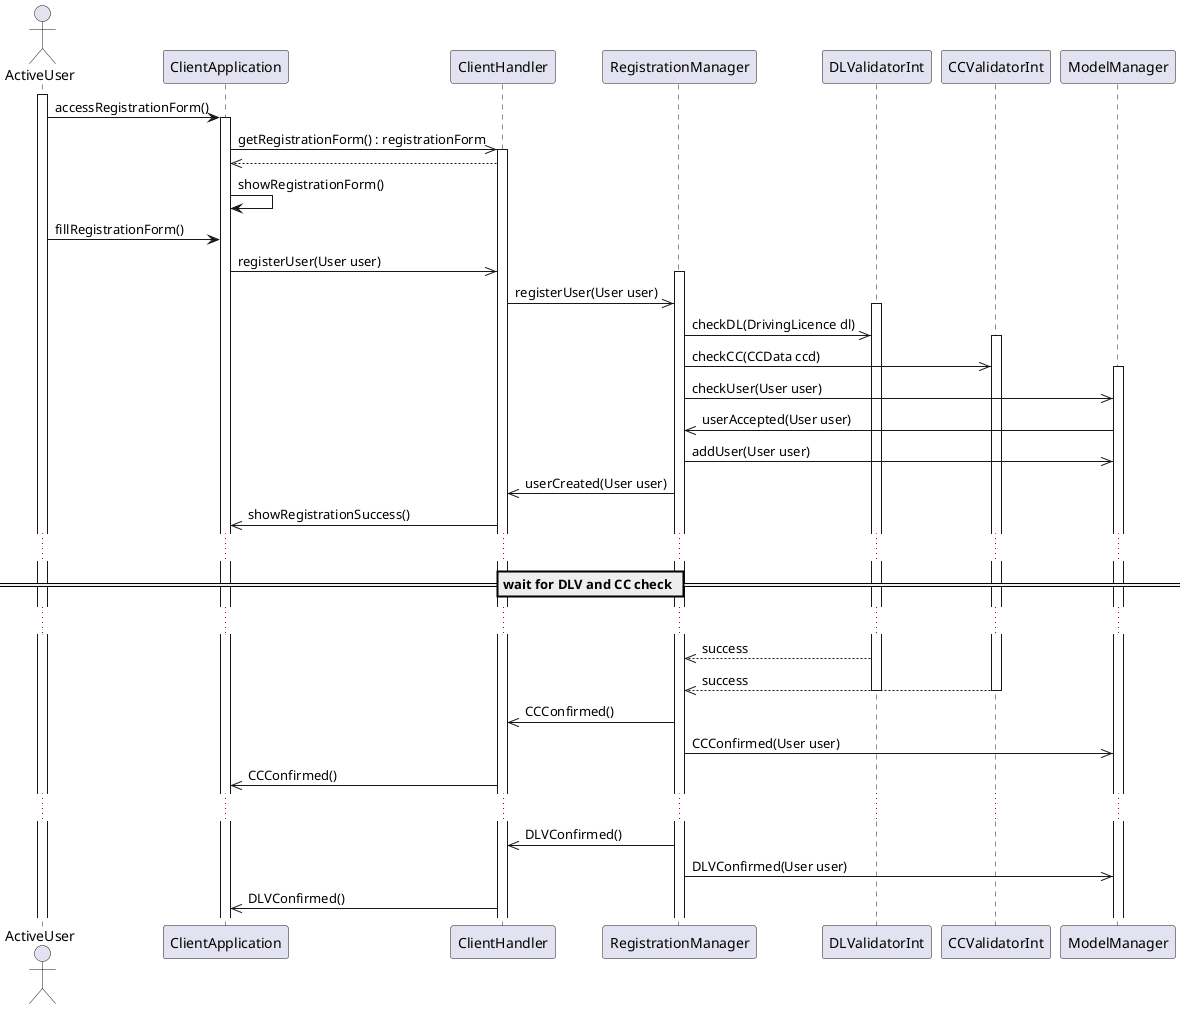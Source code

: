@startuml
actor ActiveUser as AU
participant ClientApplication as CA
participant ClientHandler as CH
participant RegistrationManager as RM
participant DLValidatorInt as DLV
participant CCValidatorInt as CCV
participant ModelManager as MM

activate AU
AU -> CA : accessRegistrationForm()
activate CA
CA ->> CH : getRegistrationForm() : registrationForm
activate CH
CA <<-- CH
CA -> CA : showRegistrationForm()
CA <- AU : fillRegistrationForm()
CA ->> CH : registerUser(User user)
activate RM
CH ->> RM: registerUser(User user)
activate DLV
RM ->> DLV : checkDL(DrivingLicence dl)
activate CCV
RM ->> CCV : checkCC(CCData ccd)
activate MM
RM ->> MM : checkUser(User user)
RM <<- MM : userAccepted(User user)
RM ->> MM : addUser(User user)
CH <<- RM : userCreated(User user)
CA <<- CH : showRegistrationSuccess()
...
== wait for DLV and CC check ==
...
RM <<-- DLV : success
RM <<-- CCV : success
deactivate DLV
deactivate CCV
CH <<- RM : CCConfirmed()
RM ->> MM : CCConfirmed(User user)
CA <<- CH : CCConfirmed()
...
CH <<- RM : DLVConfirmed()
RM ->> MM : DLVConfirmed(User user)
CA <<- CH : DLVConfirmed()


@enduml
